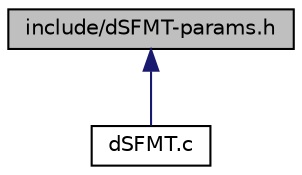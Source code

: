 digraph "include/dSFMT-params.h"
{
 // INTERACTIVE_SVG=YES
  edge [fontname="Helvetica",fontsize="10",labelfontname="Helvetica",labelfontsize="10"];
  node [fontname="Helvetica",fontsize="10",shape=record];
  Node1 [label="include/dSFMT-params.h",height=0.2,width=0.4,color="black", fillcolor="grey75", style="filled", fontcolor="black"];
  Node1 -> Node2 [dir="back",color="midnightblue",fontsize="10",style="solid",fontname="Helvetica"];
  Node2 [label="dSFMT.c",height=0.2,width=0.4,color="black", fillcolor="white", style="filled",URL="$d_s_f_m_t_8c.html",tooltip="double precision SIMD-oriented Fast Mersenne Twister (dSFMT) based on IEEE 754 format. "];
}
